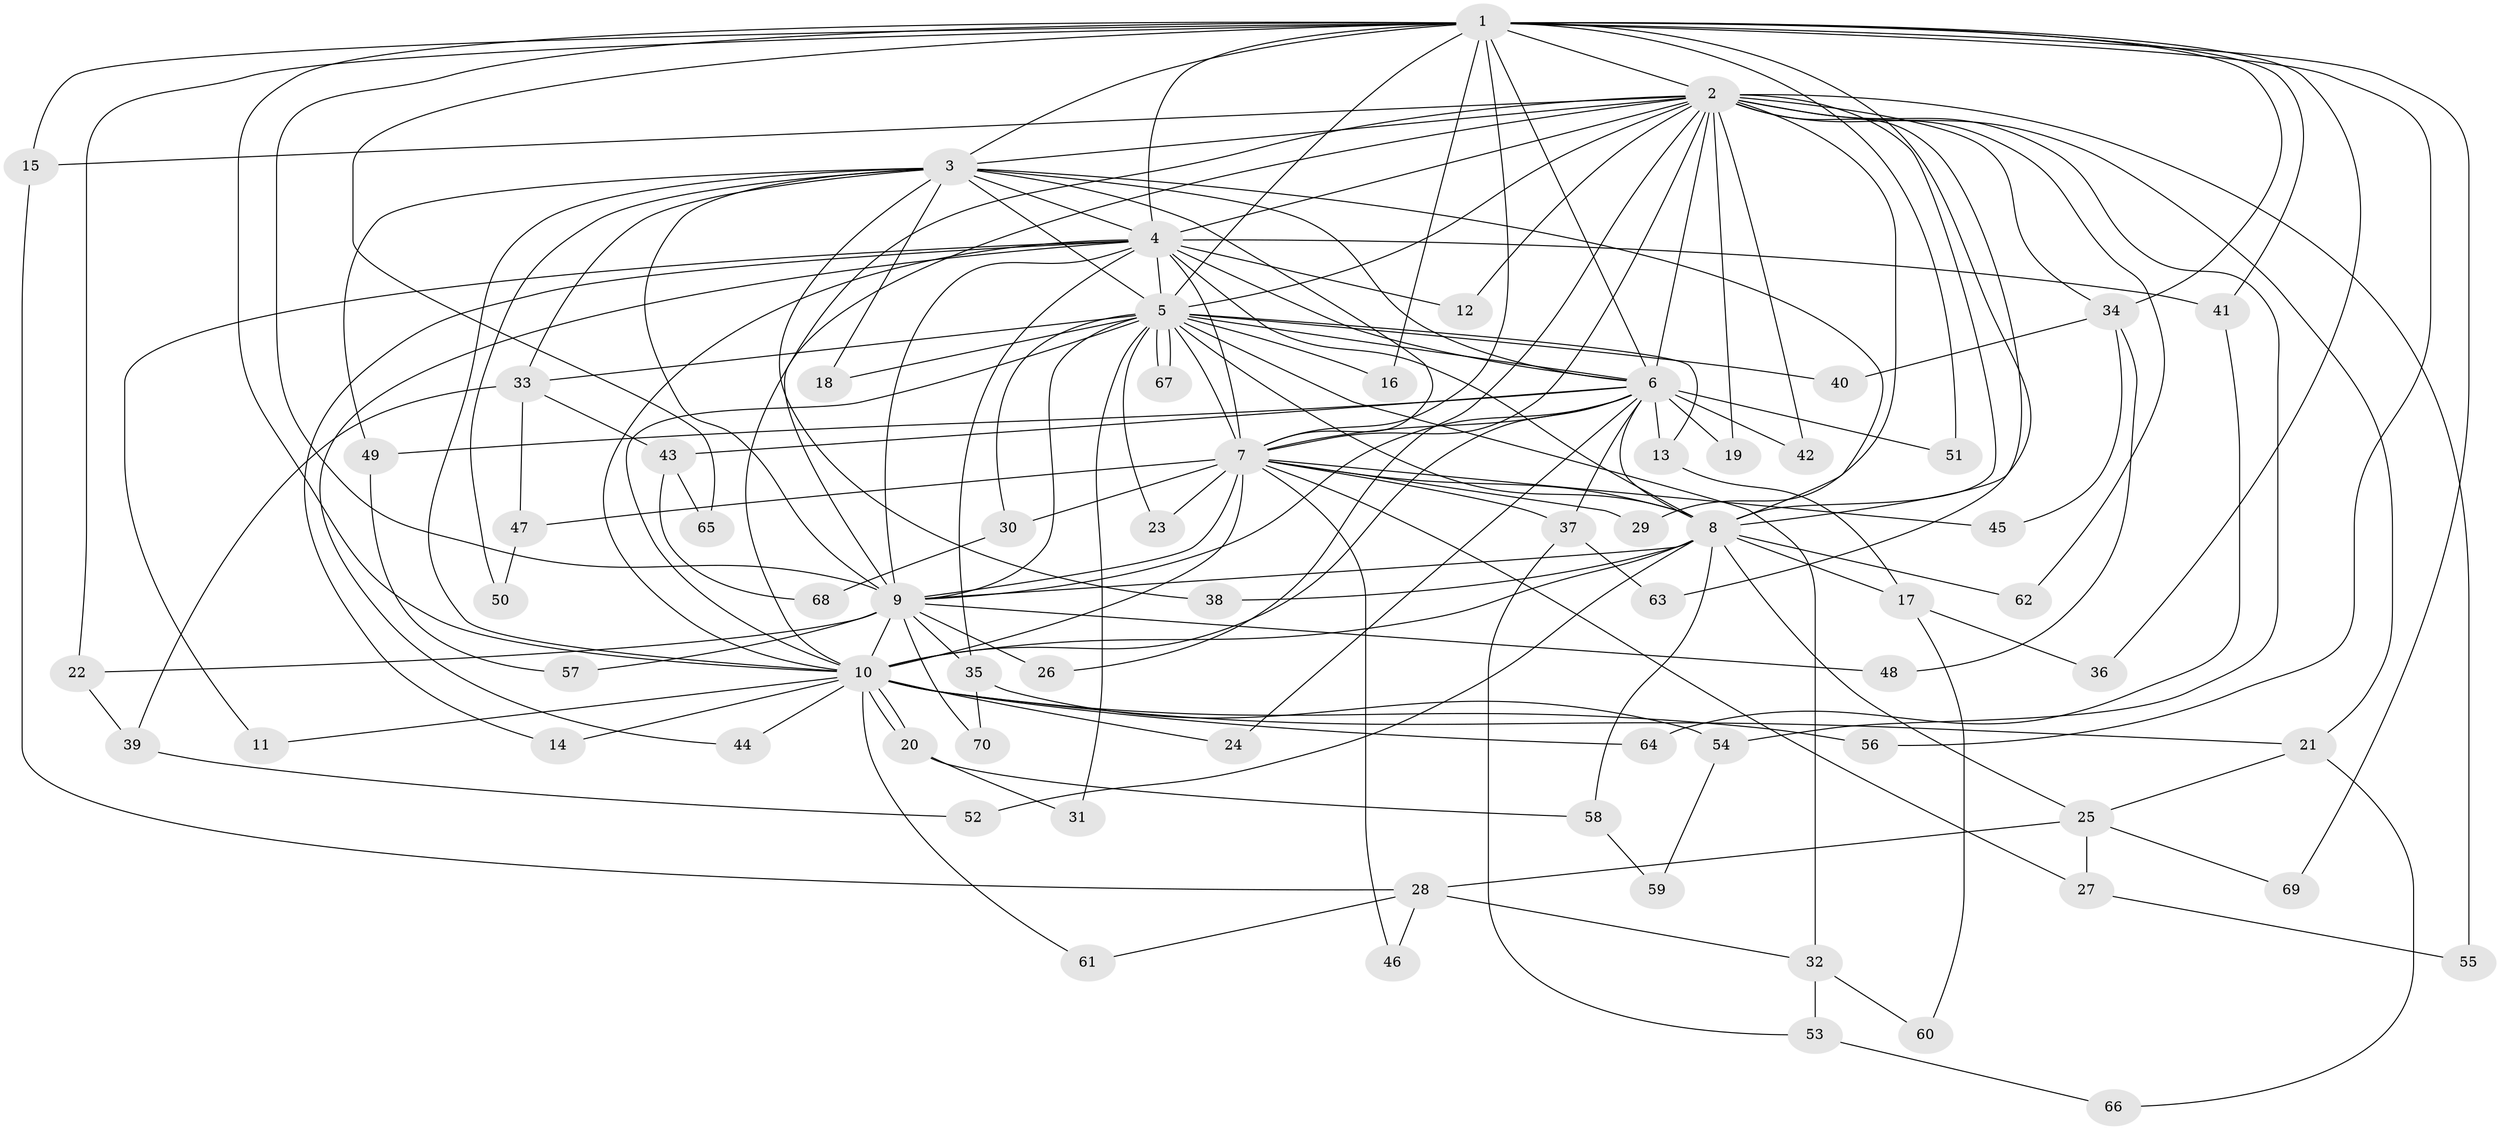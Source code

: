 // Generated by graph-tools (version 1.1) at 2025/45/03/09/25 04:45:05]
// undirected, 70 vertices, 165 edges
graph export_dot {
graph [start="1"]
  node [color=gray90,style=filled];
  1;
  2;
  3;
  4;
  5;
  6;
  7;
  8;
  9;
  10;
  11;
  12;
  13;
  14;
  15;
  16;
  17;
  18;
  19;
  20;
  21;
  22;
  23;
  24;
  25;
  26;
  27;
  28;
  29;
  30;
  31;
  32;
  33;
  34;
  35;
  36;
  37;
  38;
  39;
  40;
  41;
  42;
  43;
  44;
  45;
  46;
  47;
  48;
  49;
  50;
  51;
  52;
  53;
  54;
  55;
  56;
  57;
  58;
  59;
  60;
  61;
  62;
  63;
  64;
  65;
  66;
  67;
  68;
  69;
  70;
  1 -- 2;
  1 -- 3;
  1 -- 4;
  1 -- 5;
  1 -- 6;
  1 -- 7;
  1 -- 8;
  1 -- 9;
  1 -- 10;
  1 -- 15;
  1 -- 16;
  1 -- 22;
  1 -- 34;
  1 -- 36;
  1 -- 41;
  1 -- 51;
  1 -- 56;
  1 -- 65;
  1 -- 69;
  2 -- 3;
  2 -- 4;
  2 -- 5;
  2 -- 6;
  2 -- 7;
  2 -- 8;
  2 -- 9;
  2 -- 10;
  2 -- 12;
  2 -- 15;
  2 -- 19;
  2 -- 21;
  2 -- 26;
  2 -- 29;
  2 -- 34;
  2 -- 42;
  2 -- 54;
  2 -- 55;
  2 -- 62;
  2 -- 63;
  3 -- 4;
  3 -- 5;
  3 -- 6;
  3 -- 7;
  3 -- 8;
  3 -- 9;
  3 -- 10;
  3 -- 18;
  3 -- 33;
  3 -- 38;
  3 -- 49;
  3 -- 50;
  4 -- 5;
  4 -- 6;
  4 -- 7;
  4 -- 8;
  4 -- 9;
  4 -- 10;
  4 -- 11;
  4 -- 12;
  4 -- 14;
  4 -- 35;
  4 -- 41;
  4 -- 44;
  5 -- 6;
  5 -- 7;
  5 -- 8;
  5 -- 9;
  5 -- 10;
  5 -- 13;
  5 -- 16;
  5 -- 18;
  5 -- 23;
  5 -- 30;
  5 -- 31;
  5 -- 32;
  5 -- 33;
  5 -- 40;
  5 -- 67;
  5 -- 67;
  6 -- 7;
  6 -- 8;
  6 -- 9;
  6 -- 10;
  6 -- 13;
  6 -- 19;
  6 -- 24;
  6 -- 37;
  6 -- 42;
  6 -- 43;
  6 -- 49;
  6 -- 51;
  7 -- 8;
  7 -- 9;
  7 -- 10;
  7 -- 23;
  7 -- 27;
  7 -- 29;
  7 -- 30;
  7 -- 37;
  7 -- 45;
  7 -- 46;
  7 -- 47;
  8 -- 9;
  8 -- 10;
  8 -- 17;
  8 -- 25;
  8 -- 38;
  8 -- 52;
  8 -- 58;
  8 -- 62;
  9 -- 10;
  9 -- 22;
  9 -- 26;
  9 -- 35;
  9 -- 48;
  9 -- 57;
  9 -- 70;
  10 -- 11;
  10 -- 14;
  10 -- 20;
  10 -- 20;
  10 -- 21;
  10 -- 24;
  10 -- 44;
  10 -- 56;
  10 -- 61;
  10 -- 64;
  13 -- 17;
  15 -- 28;
  17 -- 36;
  17 -- 60;
  20 -- 31;
  20 -- 58;
  21 -- 25;
  21 -- 66;
  22 -- 39;
  25 -- 27;
  25 -- 28;
  25 -- 69;
  27 -- 55;
  28 -- 32;
  28 -- 46;
  28 -- 61;
  30 -- 68;
  32 -- 53;
  32 -- 60;
  33 -- 39;
  33 -- 43;
  33 -- 47;
  34 -- 40;
  34 -- 45;
  34 -- 48;
  35 -- 54;
  35 -- 70;
  37 -- 53;
  37 -- 63;
  39 -- 52;
  41 -- 64;
  43 -- 65;
  43 -- 68;
  47 -- 50;
  49 -- 57;
  53 -- 66;
  54 -- 59;
  58 -- 59;
}
